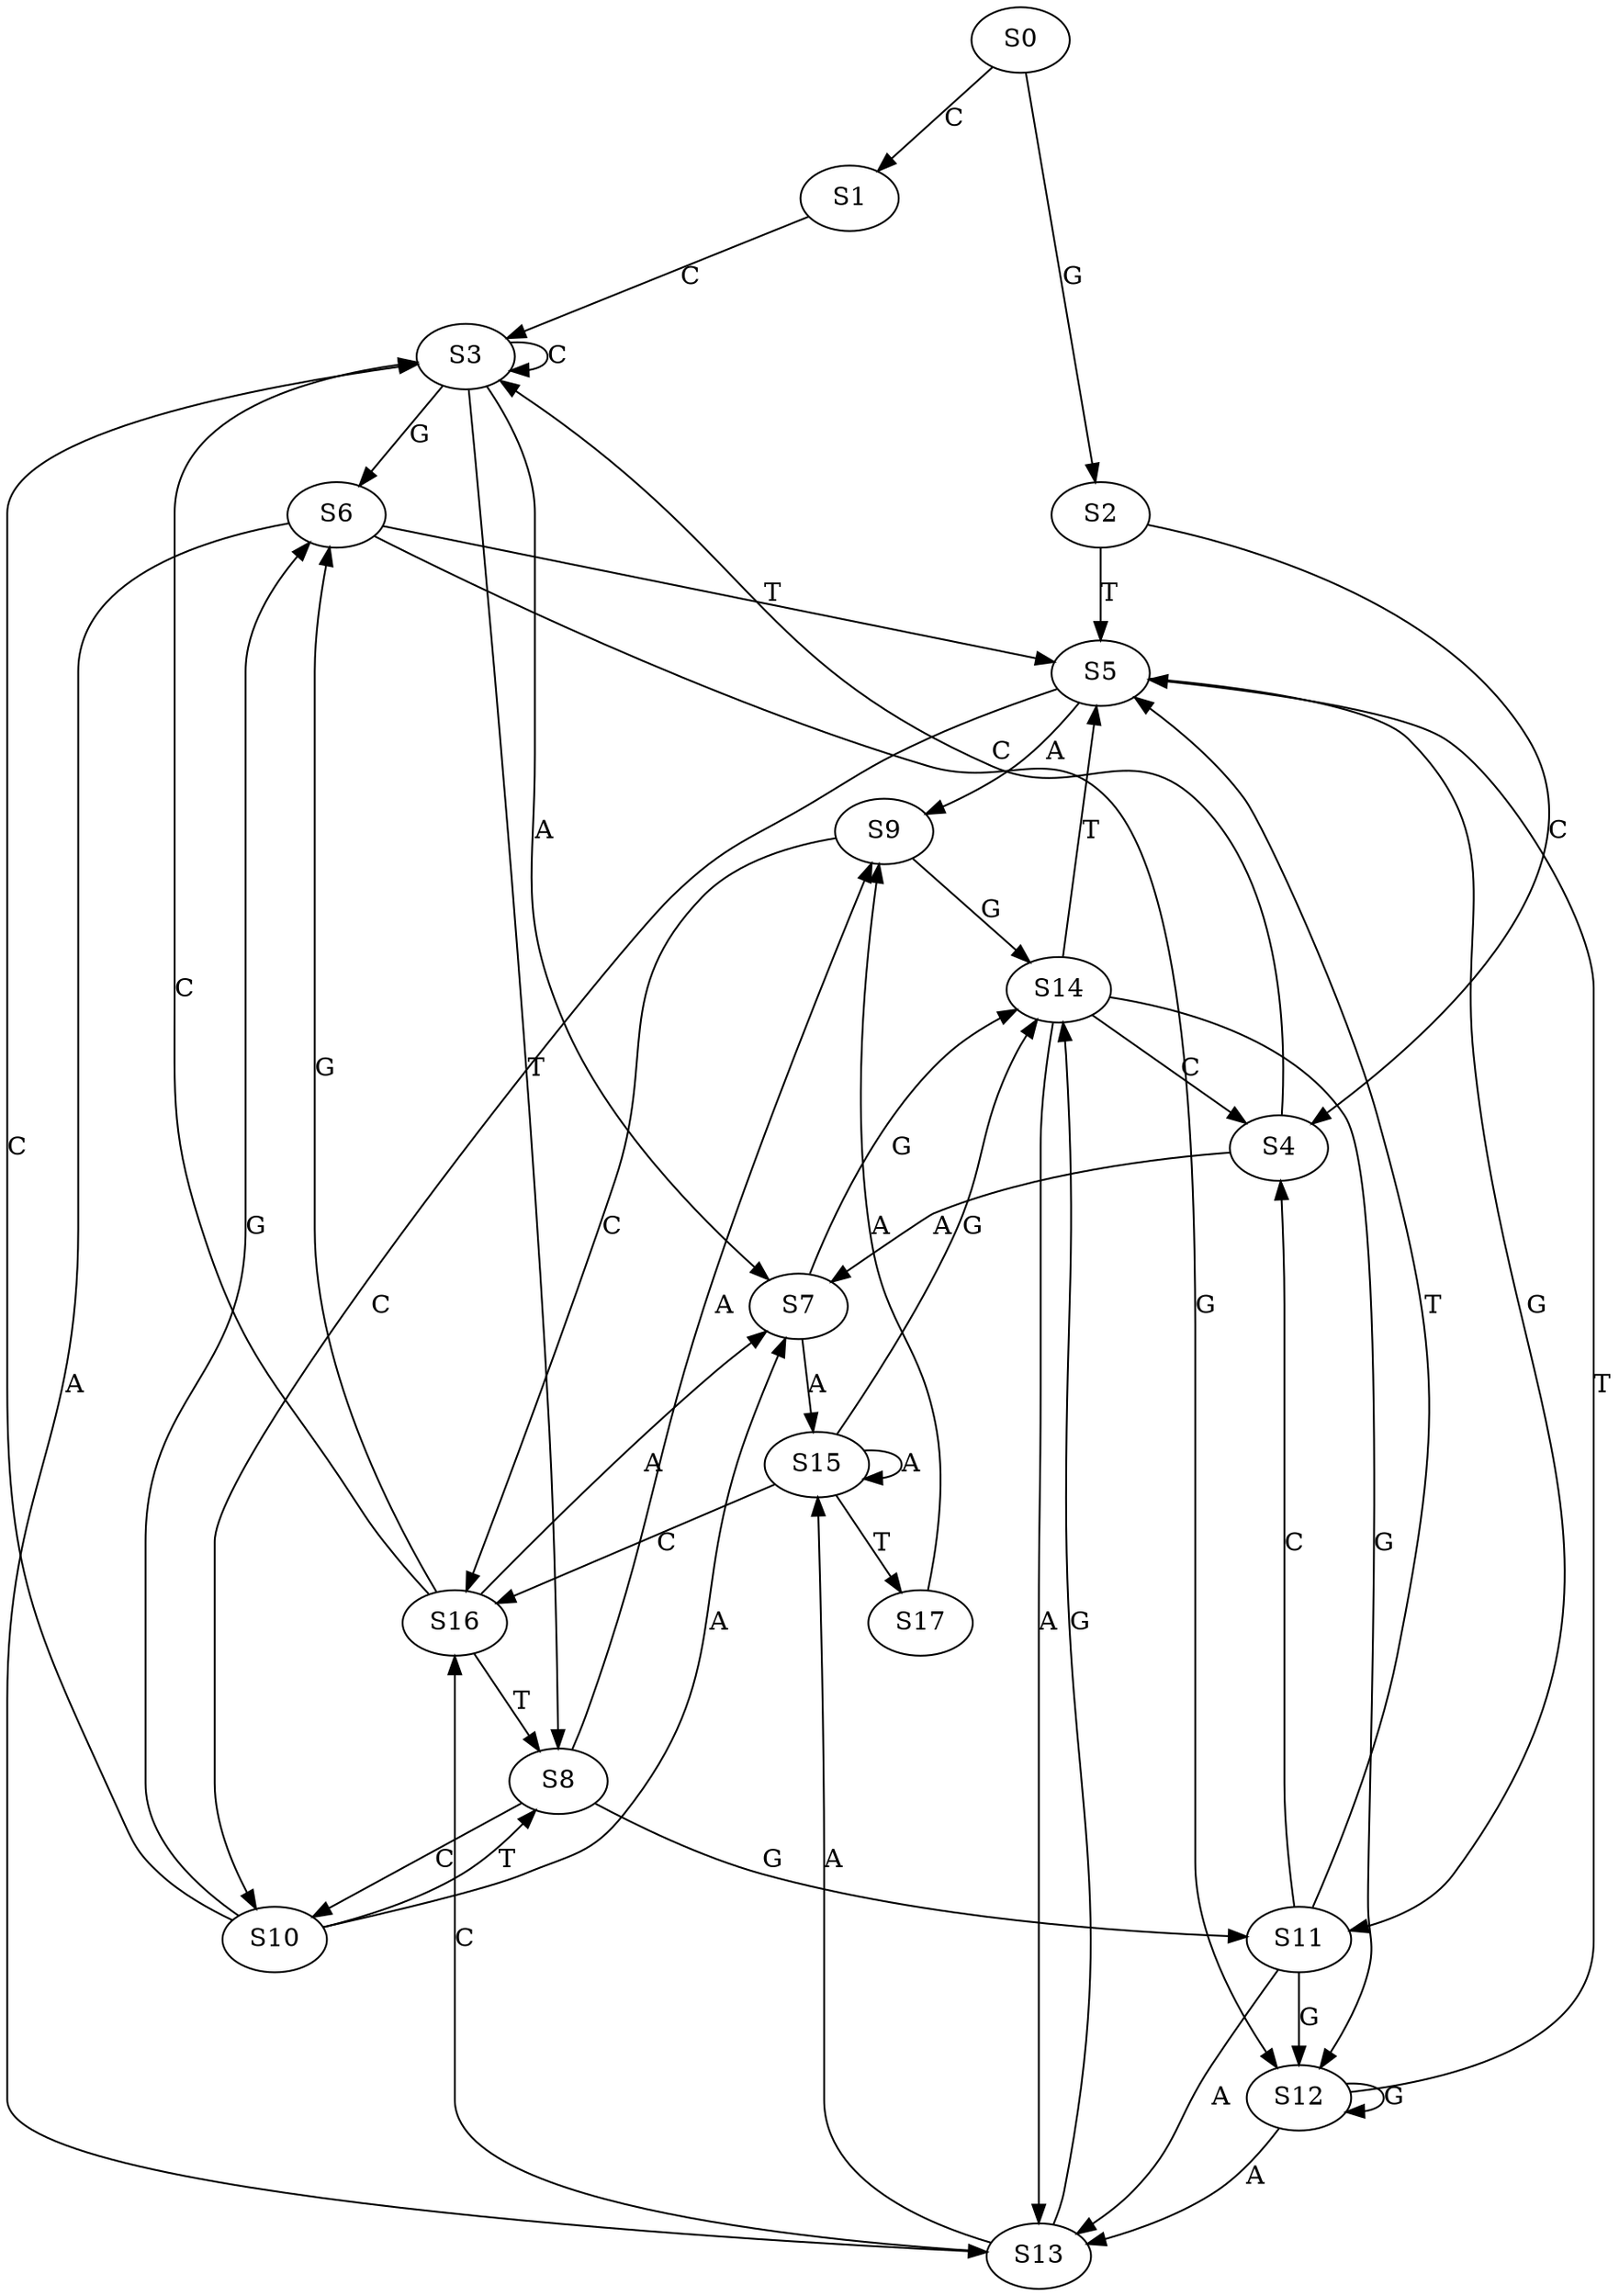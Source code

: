 strict digraph  {
	S0 -> S1 [ label = C ];
	S0 -> S2 [ label = G ];
	S1 -> S3 [ label = C ];
	S2 -> S4 [ label = C ];
	S2 -> S5 [ label = T ];
	S3 -> S6 [ label = G ];
	S3 -> S3 [ label = C ];
	S3 -> S7 [ label = A ];
	S3 -> S8 [ label = T ];
	S4 -> S3 [ label = C ];
	S4 -> S7 [ label = A ];
	S5 -> S9 [ label = A ];
	S5 -> S10 [ label = C ];
	S5 -> S11 [ label = G ];
	S6 -> S12 [ label = G ];
	S6 -> S5 [ label = T ];
	S6 -> S13 [ label = A ];
	S7 -> S14 [ label = G ];
	S7 -> S15 [ label = A ];
	S8 -> S11 [ label = G ];
	S8 -> S10 [ label = C ];
	S8 -> S9 [ label = A ];
	S9 -> S14 [ label = G ];
	S9 -> S16 [ label = C ];
	S10 -> S8 [ label = T ];
	S10 -> S6 [ label = G ];
	S10 -> S7 [ label = A ];
	S10 -> S3 [ label = C ];
	S11 -> S13 [ label = A ];
	S11 -> S5 [ label = T ];
	S11 -> S12 [ label = G ];
	S11 -> S4 [ label = C ];
	S12 -> S13 [ label = A ];
	S12 -> S5 [ label = T ];
	S12 -> S12 [ label = G ];
	S13 -> S14 [ label = G ];
	S13 -> S15 [ label = A ];
	S13 -> S16 [ label = C ];
	S14 -> S5 [ label = T ];
	S14 -> S12 [ label = G ];
	S14 -> S13 [ label = A ];
	S14 -> S4 [ label = C ];
	S15 -> S17 [ label = T ];
	S15 -> S16 [ label = C ];
	S15 -> S14 [ label = G ];
	S15 -> S15 [ label = A ];
	S16 -> S7 [ label = A ];
	S16 -> S3 [ label = C ];
	S16 -> S8 [ label = T ];
	S16 -> S6 [ label = G ];
	S17 -> S9 [ label = A ];
}
